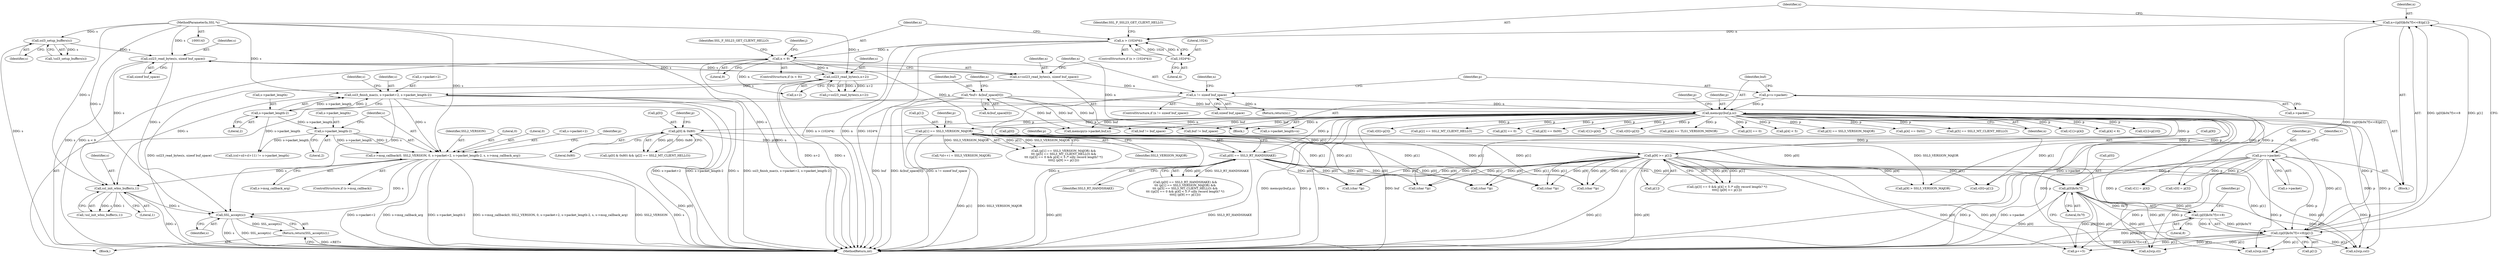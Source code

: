 digraph "0_openssl_b82924741b4bd590da890619be671f4635e46c2b@pointer" {
"1001092" [label="(Call,SSL_accept(s))"];
"1000698" [label="(Call,s->msg_callback(0, SSL2_VERSION, 0, s->packet+2, s->packet_length-2, s, s->msg_callback_arg))"];
"1000707" [label="(Call,s->packet_length-2)"];
"1000689" [label="(Call,s->packet_length-2)"];
"1000682" [label="(Call,ssl3_finish_mac(s, s->packet+2, s->packet_length-2))"];
"1000671" [label="(Call,ssl23_read_bytes(s,n+2))"];
"1000195" [label="(Call,ssl23_read_bytes(s, sizeof buf_space))"];
"1000190" [label="(Call,ssl3_setup_buffers(s))"];
"1000144" [label="(MethodParameterIn,SSL *s)"];
"1000661" [label="(Call,n < 9)"];
"1000650" [label="(Call,n > (1024*4))"];
"1000636" [label="(Call,n=((p[0]&0x7f)<<8)|p[1])"];
"1000638" [label="(Call,((p[0]&0x7f)<<8)|p[1])"];
"1000639" [label="(Call,(p[0]&0x7f)<<8)"];
"1000640" [label="(Call,p[0]&0x7f)"];
"1000376" [label="(Call,p[0] == SSL3_RT_HANDSHAKE)"];
"1000217" [label="(Call,p[0] & 0x80)"];
"1000211" [label="(Call,memcpy(buf,p,n))"];
"1000148" [label="(Call,*buf= &(buf_space[0]))"];
"1000206" [label="(Call,p=s->packet)"];
"1000200" [label="(Call,n != sizeof buf_space)"];
"1000193" [label="(Call,n=ssl23_read_bytes(s, sizeof buf_space))"];
"1000617" [label="(Call,p=s->packet)"];
"1000382" [label="(Call,p[1] == SSL3_VERSION_MAJOR)"];
"1000405" [label="(Call,p[9] >= p[1])"];
"1000652" [label="(Call,1024*4)"];
"1000963" [label="(Call,ssl_init_wbio_buffer(s,1))"];
"1001091" [label="(Return,return(SSL_accept(s));)"];
"1000241" [label="(Call,v[0]=p[3])"];
"1000383" [label="(Call,p[1])"];
"1000660" [label="(ControlStructure,if (n < 9))"];
"1000200" [label="(Call,n != sizeof buf_space)"];
"1000222" [label="(Call,p[2] == SSL2_MT_CLIENT_HELLO)"];
"1000629" [label="(Call,v[1] = p[4])"];
"1001092" [label="(Call,SSL_accept(s))"];
"1000207" [label="(Identifier,p)"];
"1000636" [label="(Call,n=((p[0]&0x7f)<<8)|p[1])"];
"1000672" [label="(Identifier,s)"];
"1000690" [label="(Call,s->packet_length)"];
"1001096" [label="(Call,buf != buf_space)"];
"1000645" [label="(Literal,8)"];
"1000963" [label="(Call,ssl_init_wbio_buffer(s,1))"];
"1000178" [label="(Block,)"];
"1000413" [label="(Call,v[0]=p[1])"];
"1000199" [label="(ControlStructure,if (n != sizeof buf_space))"];
"1000964" [label="(Identifier,s)"];
"1000661" [label="(Call,n < 9)"];
"1000212" [label="(Identifier,buf)"];
"1000149" [label="(Identifier,buf)"];
"1000641" [label="(Call,p[0])"];
"1000618" [label="(Identifier,p)"];
"1000422" [label="(Call,p[3] == 0)"];
"1000730" [label="(Call,n2s(p,cl))"];
"1000743" [label="(Call,(csl+sil+cl+11) != s->packet_length)"];
"1000613" [label="(Block,)"];
"1000381" [label="(Call,(p[1] == SSL3_VERSION_MAJOR) &&\n\t\t\t (p[5] == SSL3_MT_CLIENT_HELLO) &&\n\t\t\t ((p[3] == 0 && p[4] < 5 /* silly record length? */)\n\t\t\t\t|| (p[9] >= p[1])))"];
"1000377" [label="(Call,p[0])"];
"1000219" [label="(Identifier,p)"];
"1001091" [label="(Return,return(SSL_accept(s));)"];
"1000230" [label="(Call,p[3] == 0x00)"];
"1000280" [label="(Call,v[1]=p[4])"];
"1000195" [label="(Call,ssl23_read_bytes(s, sizeof buf_space))"];
"1000666" [label="(Identifier,SSL_F_SSL23_GET_CLIENT_HELLO)"];
"1000393" [label="(Call,(p[3] == 0 && p[4] < 5 /* silly record length? */)\n\t\t\t\t|| (p[9] >= p[1]))"];
"1000144" [label="(MethodParameterIn,SSL *s)"];
"1000962" [label="(Call,!ssl_init_wbio_buffer(s,1))"];
"1000712" [label="(Identifier,s)"];
"1000205" [label="(Identifier,n)"];
"1000649" [label="(ControlStructure,if (n > (1024*4)))"];
"1000638" [label="(Call,((p[0]&0x7f)<<8)|p[1])"];
"1000555" [label="(Call,(char *)p)"];
"1000190" [label="(Call,ssl3_setup_buffers(s))"];
"1000650" [label="(Call,n > (1024*4))"];
"1000406" [label="(Call,p[9])"];
"1000617" [label="(Call,p=s->packet)"];
"1000713" [label="(Call,s->msg_callback_arg)"];
"1000202" [label="(Call,sizeof buf_space)"];
"1000644" [label="(Literal,0x7f)"];
"1000770" [label="(Call,*(d++) = SSL3_VERSION_MAJOR)"];
"1000438" [label="(Call,p[9] > SSL3_VERSION_MAJOR)"];
"1000216" [label="(Call,(p[0] & 0x80) && (p[2] == SSL2_MT_CLIENT_HELLO))"];
"1000682" [label="(Call,ssl3_finish_mac(s, s->packet+2, s->packet_length-2))"];
"1001104" [label="(MethodReturn,int)"];
"1000727" [label="(Call,n2s(p,sil))"];
"1000724" [label="(Call,n2s(p,csl))"];
"1000711" [label="(Literal,2)"];
"1000376" [label="(Call,p[0] == SSL3_RT_HANDSHAKE)"];
"1000708" [label="(Call,s->packet_length)"];
"1000624" [label="(Identifier,v)"];
"1000191" [label="(Identifier,s)"];
"1000273" [label="(Call,v[0]=p[3])"];
"1000698" [label="(Call,s->msg_callback(0, SSL2_VERSION, 0, s->packet+2, s->packet_length-2, s, s->msg_callback_arg))"];
"1000689" [label="(Call,s->packet_length-2)"];
"1000288" [label="(Call,p[4] >= TLS1_VERSION_MINOR)"];
"1000380" [label="(Identifier,SSL3_RT_HANDSHAKE)"];
"1000395" [label="(Call,p[3] == 0)"];
"1000683" [label="(Identifier,s)"];
"1000662" [label="(Identifier,n)"];
"1000563" [label="(Call,(char *)p)"];
"1000148" [label="(Call,*buf= &(buf_space[0]))"];
"1000693" [label="(Literal,2)"];
"1000375" [label="(Call,(p[0] == SSL3_RT_HANDSHAKE) &&\n\t\t\t (p[1] == SSL3_VERSION_MAJOR) &&\n\t\t\t (p[5] == SSL3_MT_CLIENT_HELLO) &&\n\t\t\t ((p[3] == 0 && p[4] < 5 /* silly record length? */)\n\t\t\t\t|| (p[9] >= p[1])))"];
"1000965" [label="(Literal,1)"];
"1000647" [label="(Identifier,p)"];
"1000213" [label="(Identifier,p)"];
"1000546" [label="(Call,(char *)p)"];
"1000622" [label="(Call,v[0] = p[3])"];
"1000208" [label="(Call,s->packet)"];
"1000657" [label="(Identifier,SSL_F_SSL23_GET_CLIENT_HELLO)"];
"1000193" [label="(Call,n=ssl23_read_bytes(s, sizeof buf_space))"];
"1000400" [label="(Call,p[4] < 5)"];
"1000721" [label="(Call,p+=5)"];
"1000651" [label="(Identifier,n)"];
"1000652" [label="(Call,1024*4)"];
"1000267" [label="(Call,p[3] == SSL3_VERSION_MAJOR)"];
"1000640" [label="(Call,p[0]&0x7f)"];
"1000537" [label="(Call,(char *)p)"];
"1000717" [label="(Identifier,p)"];
"1000217" [label="(Call,p[0] & 0x80)"];
"1000619" [label="(Call,s->packet)"];
"1000384" [label="(Identifier,p)"];
"1000204" [label="(Return,return(n);)"];
"1000201" [label="(Identifier,n)"];
"1000382" [label="(Call,p[1] == SSL3_VERSION_MAJOR)"];
"1000189" [label="(Call,!ssl3_setup_buffers(s))"];
"1000639" [label="(Call,(p[0]&0x7f)<<8)"];
"1000390" [label="(Identifier,p)"];
"1000701" [label="(Literal,0)"];
"1000653" [label="(Literal,1024)"];
"1000637" [label="(Identifier,n)"];
"1000197" [label="(Call,sizeof buf_space)"];
"1000164" [label="(Identifier,n)"];
"1000707" [label="(Call,s->packet_length-2)"];
"1000235" [label="(Call,p[4] == 0x02)"];
"1000671" [label="(Call,ssl23_read_bytes(s,n+2))"];
"1000388" [label="(Call,p[5] == SSL3_MT_CLIENT_HELLO)"];
"1000194" [label="(Identifier,n)"];
"1000218" [label="(Call,p[0])"];
"1000214" [label="(Identifier,n)"];
"1000206" [label="(Call,p=s->packet)"];
"1000654" [label="(Literal,4)"];
"1000996" [label="(Call,memcpy(s->packet,buf,n))"];
"1000248" [label="(Call,v[1]=p[4])"];
"1000386" [label="(Identifier,SSL3_VERSION_MAJOR)"];
"1000684" [label="(Call,s->packet+2)"];
"1000224" [label="(Identifier,p)"];
"1000221" [label="(Literal,0x80)"];
"1000427" [label="(Call,p[4] < 6)"];
"1000663" [label="(Literal,9)"];
"1000150" [label="(Call,&(buf_space[0]))"];
"1000673" [label="(Call,n+2)"];
"1000646" [label="(Call,p[1])"];
"1000670" [label="(Identifier,j)"];
"1000977" [label="(Call,s->packet_length=n)"];
"1001093" [label="(Identifier,s)"];
"1000449" [label="(Call,v[1]=p[10])"];
"1000700" [label="(Identifier,SSL2_VERSION)"];
"1000694" [label="(ControlStructure,if (s->msg_callback))"];
"1000669" [label="(Call,j=ssl23_read_bytes(s,n+2))"];
"1000578" [label="(Call,(char *)p)"];
"1000699" [label="(Literal,0)"];
"1000196" [label="(Identifier,s)"];
"1001086" [label="(Call,buf != buf_space)"];
"1000405" [label="(Call,p[9] >= p[1])"];
"1000409" [label="(Call,p[1])"];
"1000696" [label="(Identifier,s)"];
"1000702" [label="(Call,s->packet+2)"];
"1000211" [label="(Call,memcpy(buf,p,n))"];
"1000145" [label="(Block,)"];
"1001092" -> "1001091"  [label="AST: "];
"1001092" -> "1001093"  [label="CFG: "];
"1001093" -> "1001092"  [label="AST: "];
"1001091" -> "1001092"  [label="CFG: "];
"1001092" -> "1001104"  [label="DDG: SSL_accept(s)"];
"1001092" -> "1001104"  [label="DDG: s"];
"1001092" -> "1001091"  [label="DDG: SSL_accept(s)"];
"1000698" -> "1001092"  [label="DDG: s"];
"1000963" -> "1001092"  [label="DDG: s"];
"1000682" -> "1001092"  [label="DDG: s"];
"1000195" -> "1001092"  [label="DDG: s"];
"1000144" -> "1001092"  [label="DDG: s"];
"1000698" -> "1000694"  [label="AST: "];
"1000698" -> "1000713"  [label="CFG: "];
"1000699" -> "1000698"  [label="AST: "];
"1000700" -> "1000698"  [label="AST: "];
"1000701" -> "1000698"  [label="AST: "];
"1000702" -> "1000698"  [label="AST: "];
"1000707" -> "1000698"  [label="AST: "];
"1000712" -> "1000698"  [label="AST: "];
"1000713" -> "1000698"  [label="AST: "];
"1000717" -> "1000698"  [label="CFG: "];
"1000698" -> "1001104"  [label="DDG: SSL2_VERSION"];
"1000698" -> "1001104"  [label="DDG: s"];
"1000698" -> "1001104"  [label="DDG: s->packet+2"];
"1000698" -> "1001104"  [label="DDG: s->msg_callback_arg"];
"1000698" -> "1001104"  [label="DDG: s->packet_length-2"];
"1000698" -> "1001104"  [label="DDG: s->msg_callback(0, SSL2_VERSION, 0, s->packet+2, s->packet_length-2, s, s->msg_callback_arg)"];
"1000707" -> "1000698"  [label="DDG: s->packet_length"];
"1000707" -> "1000698"  [label="DDG: 2"];
"1000682" -> "1000698"  [label="DDG: s"];
"1000144" -> "1000698"  [label="DDG: s"];
"1000698" -> "1000963"  [label="DDG: s"];
"1000707" -> "1000711"  [label="CFG: "];
"1000708" -> "1000707"  [label="AST: "];
"1000711" -> "1000707"  [label="AST: "];
"1000712" -> "1000707"  [label="CFG: "];
"1000689" -> "1000707"  [label="DDG: s->packet_length"];
"1000707" -> "1000743"  [label="DDG: s->packet_length"];
"1000689" -> "1000682"  [label="AST: "];
"1000689" -> "1000693"  [label="CFG: "];
"1000690" -> "1000689"  [label="AST: "];
"1000693" -> "1000689"  [label="AST: "];
"1000682" -> "1000689"  [label="CFG: "];
"1000689" -> "1000682"  [label="DDG: s->packet_length"];
"1000689" -> "1000682"  [label="DDG: 2"];
"1000689" -> "1000743"  [label="DDG: s->packet_length"];
"1000682" -> "1000613"  [label="AST: "];
"1000683" -> "1000682"  [label="AST: "];
"1000684" -> "1000682"  [label="AST: "];
"1000696" -> "1000682"  [label="CFG: "];
"1000682" -> "1001104"  [label="DDG: ssl3_finish_mac(s, s->packet+2, s->packet_length-2)"];
"1000682" -> "1001104"  [label="DDG: s->packet+2"];
"1000682" -> "1001104"  [label="DDG: s->packet_length-2"];
"1000682" -> "1001104"  [label="DDG: s"];
"1000671" -> "1000682"  [label="DDG: s"];
"1000144" -> "1000682"  [label="DDG: s"];
"1000682" -> "1000963"  [label="DDG: s"];
"1000671" -> "1000669"  [label="AST: "];
"1000671" -> "1000673"  [label="CFG: "];
"1000672" -> "1000671"  [label="AST: "];
"1000673" -> "1000671"  [label="AST: "];
"1000669" -> "1000671"  [label="CFG: "];
"1000671" -> "1001104"  [label="DDG: s"];
"1000671" -> "1001104"  [label="DDG: n+2"];
"1000671" -> "1000669"  [label="DDG: s"];
"1000671" -> "1000669"  [label="DDG: n+2"];
"1000195" -> "1000671"  [label="DDG: s"];
"1000144" -> "1000671"  [label="DDG: s"];
"1000661" -> "1000671"  [label="DDG: n"];
"1000195" -> "1000193"  [label="AST: "];
"1000195" -> "1000197"  [label="CFG: "];
"1000196" -> "1000195"  [label="AST: "];
"1000197" -> "1000195"  [label="AST: "];
"1000193" -> "1000195"  [label="CFG: "];
"1000195" -> "1001104"  [label="DDG: s"];
"1000195" -> "1000193"  [label="DDG: s"];
"1000190" -> "1000195"  [label="DDG: s"];
"1000144" -> "1000195"  [label="DDG: s"];
"1000195" -> "1000963"  [label="DDG: s"];
"1000190" -> "1000189"  [label="AST: "];
"1000190" -> "1000191"  [label="CFG: "];
"1000191" -> "1000190"  [label="AST: "];
"1000189" -> "1000190"  [label="CFG: "];
"1000190" -> "1001104"  [label="DDG: s"];
"1000190" -> "1000189"  [label="DDG: s"];
"1000144" -> "1000190"  [label="DDG: s"];
"1000144" -> "1000143"  [label="AST: "];
"1000144" -> "1001104"  [label="DDG: s"];
"1000144" -> "1000963"  [label="DDG: s"];
"1000661" -> "1000660"  [label="AST: "];
"1000661" -> "1000663"  [label="CFG: "];
"1000662" -> "1000661"  [label="AST: "];
"1000663" -> "1000661"  [label="AST: "];
"1000666" -> "1000661"  [label="CFG: "];
"1000670" -> "1000661"  [label="CFG: "];
"1000661" -> "1001104"  [label="DDG: n < 9"];
"1000661" -> "1001104"  [label="DDG: n"];
"1000650" -> "1000661"  [label="DDG: n"];
"1000661" -> "1000673"  [label="DDG: n"];
"1000661" -> "1000977"  [label="DDG: n"];
"1000661" -> "1000996"  [label="DDG: n"];
"1000650" -> "1000649"  [label="AST: "];
"1000650" -> "1000652"  [label="CFG: "];
"1000651" -> "1000650"  [label="AST: "];
"1000652" -> "1000650"  [label="AST: "];
"1000657" -> "1000650"  [label="CFG: "];
"1000662" -> "1000650"  [label="CFG: "];
"1000650" -> "1001104"  [label="DDG: n > (1024*4)"];
"1000650" -> "1001104"  [label="DDG: n"];
"1000650" -> "1001104"  [label="DDG: 1024*4"];
"1000636" -> "1000650"  [label="DDG: n"];
"1000652" -> "1000650"  [label="DDG: 1024"];
"1000652" -> "1000650"  [label="DDG: 4"];
"1000636" -> "1000613"  [label="AST: "];
"1000636" -> "1000638"  [label="CFG: "];
"1000637" -> "1000636"  [label="AST: "];
"1000638" -> "1000636"  [label="AST: "];
"1000651" -> "1000636"  [label="CFG: "];
"1000636" -> "1001104"  [label="DDG: ((p[0]&0x7f)<<8)|p[1]"];
"1000638" -> "1000636"  [label="DDG: (p[0]&0x7f)<<8"];
"1000638" -> "1000636"  [label="DDG: p[1]"];
"1000638" -> "1000646"  [label="CFG: "];
"1000639" -> "1000638"  [label="AST: "];
"1000646" -> "1000638"  [label="AST: "];
"1000638" -> "1001104"  [label="DDG: p[1]"];
"1000638" -> "1001104"  [label="DDG: (p[0]&0x7f)<<8"];
"1000639" -> "1000638"  [label="DDG: p[0]&0x7f"];
"1000639" -> "1000638"  [label="DDG: 8"];
"1000382" -> "1000638"  [label="DDG: p[1]"];
"1000617" -> "1000638"  [label="DDG: p"];
"1000405" -> "1000638"  [label="DDG: p[1]"];
"1000211" -> "1000638"  [label="DDG: p"];
"1000638" -> "1000721"  [label="DDG: p[1]"];
"1000638" -> "1000724"  [label="DDG: p[1]"];
"1000638" -> "1000727"  [label="DDG: p[1]"];
"1000638" -> "1000730"  [label="DDG: p[1]"];
"1000639" -> "1000645"  [label="CFG: "];
"1000640" -> "1000639"  [label="AST: "];
"1000645" -> "1000639"  [label="AST: "];
"1000647" -> "1000639"  [label="CFG: "];
"1000639" -> "1001104"  [label="DDG: p[0]&0x7f"];
"1000640" -> "1000639"  [label="DDG: p[0]"];
"1000640" -> "1000639"  [label="DDG: 0x7f"];
"1000640" -> "1000644"  [label="CFG: "];
"1000641" -> "1000640"  [label="AST: "];
"1000644" -> "1000640"  [label="AST: "];
"1000645" -> "1000640"  [label="CFG: "];
"1000640" -> "1001104"  [label="DDG: p[0]"];
"1000376" -> "1000640"  [label="DDG: p[0]"];
"1000617" -> "1000640"  [label="DDG: p"];
"1000217" -> "1000640"  [label="DDG: p[0]"];
"1000640" -> "1000721"  [label="DDG: p[0]"];
"1000640" -> "1000724"  [label="DDG: p[0]"];
"1000640" -> "1000727"  [label="DDG: p[0]"];
"1000640" -> "1000730"  [label="DDG: p[0]"];
"1000376" -> "1000375"  [label="AST: "];
"1000376" -> "1000380"  [label="CFG: "];
"1000377" -> "1000376"  [label="AST: "];
"1000380" -> "1000376"  [label="AST: "];
"1000384" -> "1000376"  [label="CFG: "];
"1000375" -> "1000376"  [label="CFG: "];
"1000376" -> "1001104"  [label="DDG: p[0]"];
"1000376" -> "1001104"  [label="DDG: SSL3_RT_HANDSHAKE"];
"1000376" -> "1000375"  [label="DDG: p[0]"];
"1000376" -> "1000375"  [label="DDG: SSL3_RT_HANDSHAKE"];
"1000217" -> "1000376"  [label="DDG: p[0]"];
"1000211" -> "1000376"  [label="DDG: p"];
"1000376" -> "1000537"  [label="DDG: p[0]"];
"1000376" -> "1000546"  [label="DDG: p[0]"];
"1000376" -> "1000555"  [label="DDG: p[0]"];
"1000376" -> "1000563"  [label="DDG: p[0]"];
"1000376" -> "1000578"  [label="DDG: p[0]"];
"1000217" -> "1000216"  [label="AST: "];
"1000217" -> "1000221"  [label="CFG: "];
"1000218" -> "1000217"  [label="AST: "];
"1000221" -> "1000217"  [label="AST: "];
"1000224" -> "1000217"  [label="CFG: "];
"1000216" -> "1000217"  [label="CFG: "];
"1000217" -> "1001104"  [label="DDG: p[0]"];
"1000217" -> "1000216"  [label="DDG: p[0]"];
"1000217" -> "1000216"  [label="DDG: 0x80"];
"1000211" -> "1000217"  [label="DDG: p"];
"1000211" -> "1000178"  [label="AST: "];
"1000211" -> "1000214"  [label="CFG: "];
"1000212" -> "1000211"  [label="AST: "];
"1000213" -> "1000211"  [label="AST: "];
"1000214" -> "1000211"  [label="AST: "];
"1000219" -> "1000211"  [label="CFG: "];
"1000211" -> "1001104"  [label="DDG: n"];
"1000211" -> "1001104"  [label="DDG: buf"];
"1000211" -> "1001104"  [label="DDG: memcpy(buf,p,n)"];
"1000211" -> "1001104"  [label="DDG: p"];
"1000148" -> "1000211"  [label="DDG: buf"];
"1000206" -> "1000211"  [label="DDG: p"];
"1000200" -> "1000211"  [label="DDG: n"];
"1000211" -> "1000222"  [label="DDG: p"];
"1000211" -> "1000230"  [label="DDG: p"];
"1000211" -> "1000235"  [label="DDG: p"];
"1000211" -> "1000241"  [label="DDG: p"];
"1000211" -> "1000248"  [label="DDG: p"];
"1000211" -> "1000267"  [label="DDG: p"];
"1000211" -> "1000273"  [label="DDG: p"];
"1000211" -> "1000280"  [label="DDG: p"];
"1000211" -> "1000288"  [label="DDG: p"];
"1000211" -> "1000382"  [label="DDG: p"];
"1000211" -> "1000388"  [label="DDG: p"];
"1000211" -> "1000395"  [label="DDG: p"];
"1000211" -> "1000400"  [label="DDG: p"];
"1000211" -> "1000405"  [label="DDG: p"];
"1000211" -> "1000413"  [label="DDG: p"];
"1000211" -> "1000422"  [label="DDG: p"];
"1000211" -> "1000427"  [label="DDG: p"];
"1000211" -> "1000438"  [label="DDG: p"];
"1000211" -> "1000449"  [label="DDG: p"];
"1000211" -> "1000537"  [label="DDG: p"];
"1000211" -> "1000622"  [label="DDG: p"];
"1000211" -> "1000629"  [label="DDG: p"];
"1000211" -> "1000721"  [label="DDG: p"];
"1000211" -> "1000724"  [label="DDG: p"];
"1000211" -> "1000727"  [label="DDG: p"];
"1000211" -> "1000730"  [label="DDG: p"];
"1000211" -> "1000977"  [label="DDG: n"];
"1000211" -> "1000996"  [label="DDG: buf"];
"1000211" -> "1000996"  [label="DDG: n"];
"1000211" -> "1001086"  [label="DDG: buf"];
"1000211" -> "1001096"  [label="DDG: buf"];
"1000148" -> "1000145"  [label="AST: "];
"1000148" -> "1000150"  [label="CFG: "];
"1000149" -> "1000148"  [label="AST: "];
"1000150" -> "1000148"  [label="AST: "];
"1000164" -> "1000148"  [label="CFG: "];
"1000148" -> "1001104"  [label="DDG: buf"];
"1000148" -> "1001104"  [label="DDG: &(buf_space[0])"];
"1000148" -> "1000996"  [label="DDG: buf"];
"1000148" -> "1001086"  [label="DDG: buf"];
"1000148" -> "1001096"  [label="DDG: buf"];
"1000206" -> "1000178"  [label="AST: "];
"1000206" -> "1000208"  [label="CFG: "];
"1000207" -> "1000206"  [label="AST: "];
"1000208" -> "1000206"  [label="AST: "];
"1000212" -> "1000206"  [label="CFG: "];
"1000206" -> "1001104"  [label="DDG: s->packet"];
"1000200" -> "1000199"  [label="AST: "];
"1000200" -> "1000202"  [label="CFG: "];
"1000201" -> "1000200"  [label="AST: "];
"1000202" -> "1000200"  [label="AST: "];
"1000205" -> "1000200"  [label="CFG: "];
"1000207" -> "1000200"  [label="CFG: "];
"1000200" -> "1001104"  [label="DDG: n"];
"1000200" -> "1001104"  [label="DDG: n != sizeof buf_space"];
"1000193" -> "1000200"  [label="DDG: n"];
"1000200" -> "1000204"  [label="DDG: n"];
"1000193" -> "1000178"  [label="AST: "];
"1000194" -> "1000193"  [label="AST: "];
"1000201" -> "1000193"  [label="CFG: "];
"1000193" -> "1001104"  [label="DDG: ssl23_read_bytes(s, sizeof buf_space)"];
"1000617" -> "1000613"  [label="AST: "];
"1000617" -> "1000619"  [label="CFG: "];
"1000618" -> "1000617"  [label="AST: "];
"1000619" -> "1000617"  [label="AST: "];
"1000624" -> "1000617"  [label="CFG: "];
"1000617" -> "1001104"  [label="DDG: p"];
"1000617" -> "1001104"  [label="DDG: s->packet"];
"1000617" -> "1000622"  [label="DDG: p"];
"1000617" -> "1000629"  [label="DDG: p"];
"1000617" -> "1000721"  [label="DDG: p"];
"1000617" -> "1000724"  [label="DDG: p"];
"1000617" -> "1000727"  [label="DDG: p"];
"1000617" -> "1000730"  [label="DDG: p"];
"1000382" -> "1000381"  [label="AST: "];
"1000382" -> "1000386"  [label="CFG: "];
"1000383" -> "1000382"  [label="AST: "];
"1000386" -> "1000382"  [label="AST: "];
"1000390" -> "1000382"  [label="CFG: "];
"1000381" -> "1000382"  [label="CFG: "];
"1000382" -> "1001104"  [label="DDG: p[1]"];
"1000382" -> "1001104"  [label="DDG: SSL3_VERSION_MAJOR"];
"1000382" -> "1000381"  [label="DDG: p[1]"];
"1000382" -> "1000381"  [label="DDG: SSL3_VERSION_MAJOR"];
"1000382" -> "1000405"  [label="DDG: p[1]"];
"1000382" -> "1000413"  [label="DDG: p[1]"];
"1000382" -> "1000438"  [label="DDG: SSL3_VERSION_MAJOR"];
"1000382" -> "1000537"  [label="DDG: p[1]"];
"1000382" -> "1000546"  [label="DDG: p[1]"];
"1000382" -> "1000555"  [label="DDG: p[1]"];
"1000382" -> "1000563"  [label="DDG: p[1]"];
"1000382" -> "1000578"  [label="DDG: p[1]"];
"1000382" -> "1000770"  [label="DDG: SSL3_VERSION_MAJOR"];
"1000405" -> "1000393"  [label="AST: "];
"1000405" -> "1000409"  [label="CFG: "];
"1000406" -> "1000405"  [label="AST: "];
"1000409" -> "1000405"  [label="AST: "];
"1000393" -> "1000405"  [label="CFG: "];
"1000405" -> "1001104"  [label="DDG: p[1]"];
"1000405" -> "1001104"  [label="DDG: p[9]"];
"1000405" -> "1000393"  [label="DDG: p[9]"];
"1000405" -> "1000393"  [label="DDG: p[1]"];
"1000405" -> "1000413"  [label="DDG: p[1]"];
"1000405" -> "1000438"  [label="DDG: p[9]"];
"1000405" -> "1000537"  [label="DDG: p[1]"];
"1000405" -> "1000537"  [label="DDG: p[9]"];
"1000405" -> "1000546"  [label="DDG: p[1]"];
"1000405" -> "1000546"  [label="DDG: p[9]"];
"1000405" -> "1000555"  [label="DDG: p[1]"];
"1000405" -> "1000555"  [label="DDG: p[9]"];
"1000405" -> "1000563"  [label="DDG: p[1]"];
"1000405" -> "1000563"  [label="DDG: p[9]"];
"1000405" -> "1000578"  [label="DDG: p[1]"];
"1000405" -> "1000578"  [label="DDG: p[9]"];
"1000405" -> "1000721"  [label="DDG: p[9]"];
"1000405" -> "1000724"  [label="DDG: p[9]"];
"1000405" -> "1000727"  [label="DDG: p[9]"];
"1000405" -> "1000730"  [label="DDG: p[9]"];
"1000652" -> "1000654"  [label="CFG: "];
"1000653" -> "1000652"  [label="AST: "];
"1000654" -> "1000652"  [label="AST: "];
"1000963" -> "1000962"  [label="AST: "];
"1000963" -> "1000965"  [label="CFG: "];
"1000964" -> "1000963"  [label="AST: "];
"1000965" -> "1000963"  [label="AST: "];
"1000962" -> "1000963"  [label="CFG: "];
"1000963" -> "1001104"  [label="DDG: s"];
"1000963" -> "1000962"  [label="DDG: s"];
"1000963" -> "1000962"  [label="DDG: 1"];
"1001091" -> "1000145"  [label="AST: "];
"1001104" -> "1001091"  [label="CFG: "];
"1001091" -> "1001104"  [label="DDG: <RET>"];
}
